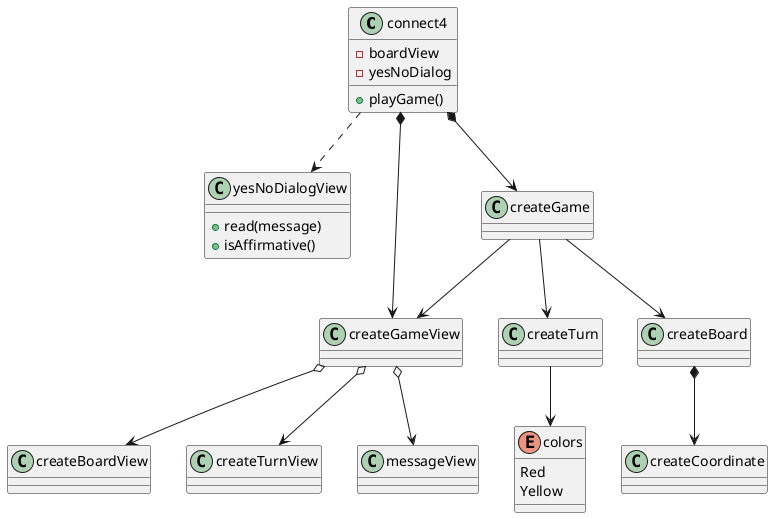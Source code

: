 @startuml

class connect4{
    - boardView
    - yesNoDialog
    + playGame()
}
class yesNoDialogView{
    + read(message)
    + isAffirmative()
}

class createGame{

}

class createGameView{

}


class createBoardView{

}

class createTurn{

}

class createTurnView{


}

class messageView{

}

class createCoordinate{

}

enum colors{
Red
Yellow
}


connect4 ..> yesNoDialogView
connect4 *--> createGame
connect4 *--> createGameView
createGame --> createBoard
createGame --> createTurn


createGame --> createGameView
createGameView o--> createBoardView
createGameView o--> createTurnView
createGameView o--> messageView

createBoard *--> createCoordinate

createTurn --> colors

@enduml